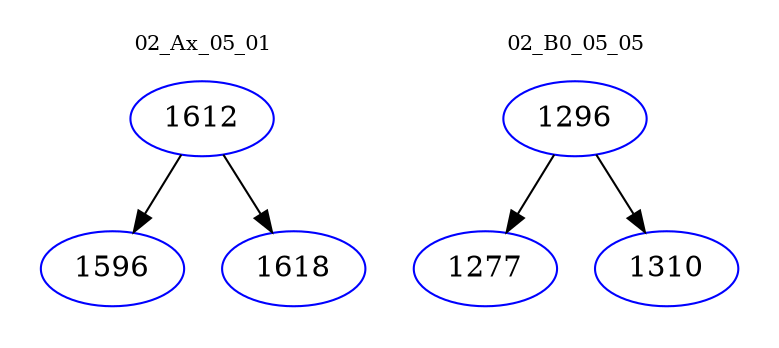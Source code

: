 digraph{
subgraph cluster_0 {
color = white
label = "02_Ax_05_01";
fontsize=10;
T0_1612 [label="1612", color="blue"]
T0_1612 -> T0_1596 [color="black"]
T0_1596 [label="1596", color="blue"]
T0_1612 -> T0_1618 [color="black"]
T0_1618 [label="1618", color="blue"]
}
subgraph cluster_1 {
color = white
label = "02_B0_05_05";
fontsize=10;
T1_1296 [label="1296", color="blue"]
T1_1296 -> T1_1277 [color="black"]
T1_1277 [label="1277", color="blue"]
T1_1296 -> T1_1310 [color="black"]
T1_1310 [label="1310", color="blue"]
}
}
